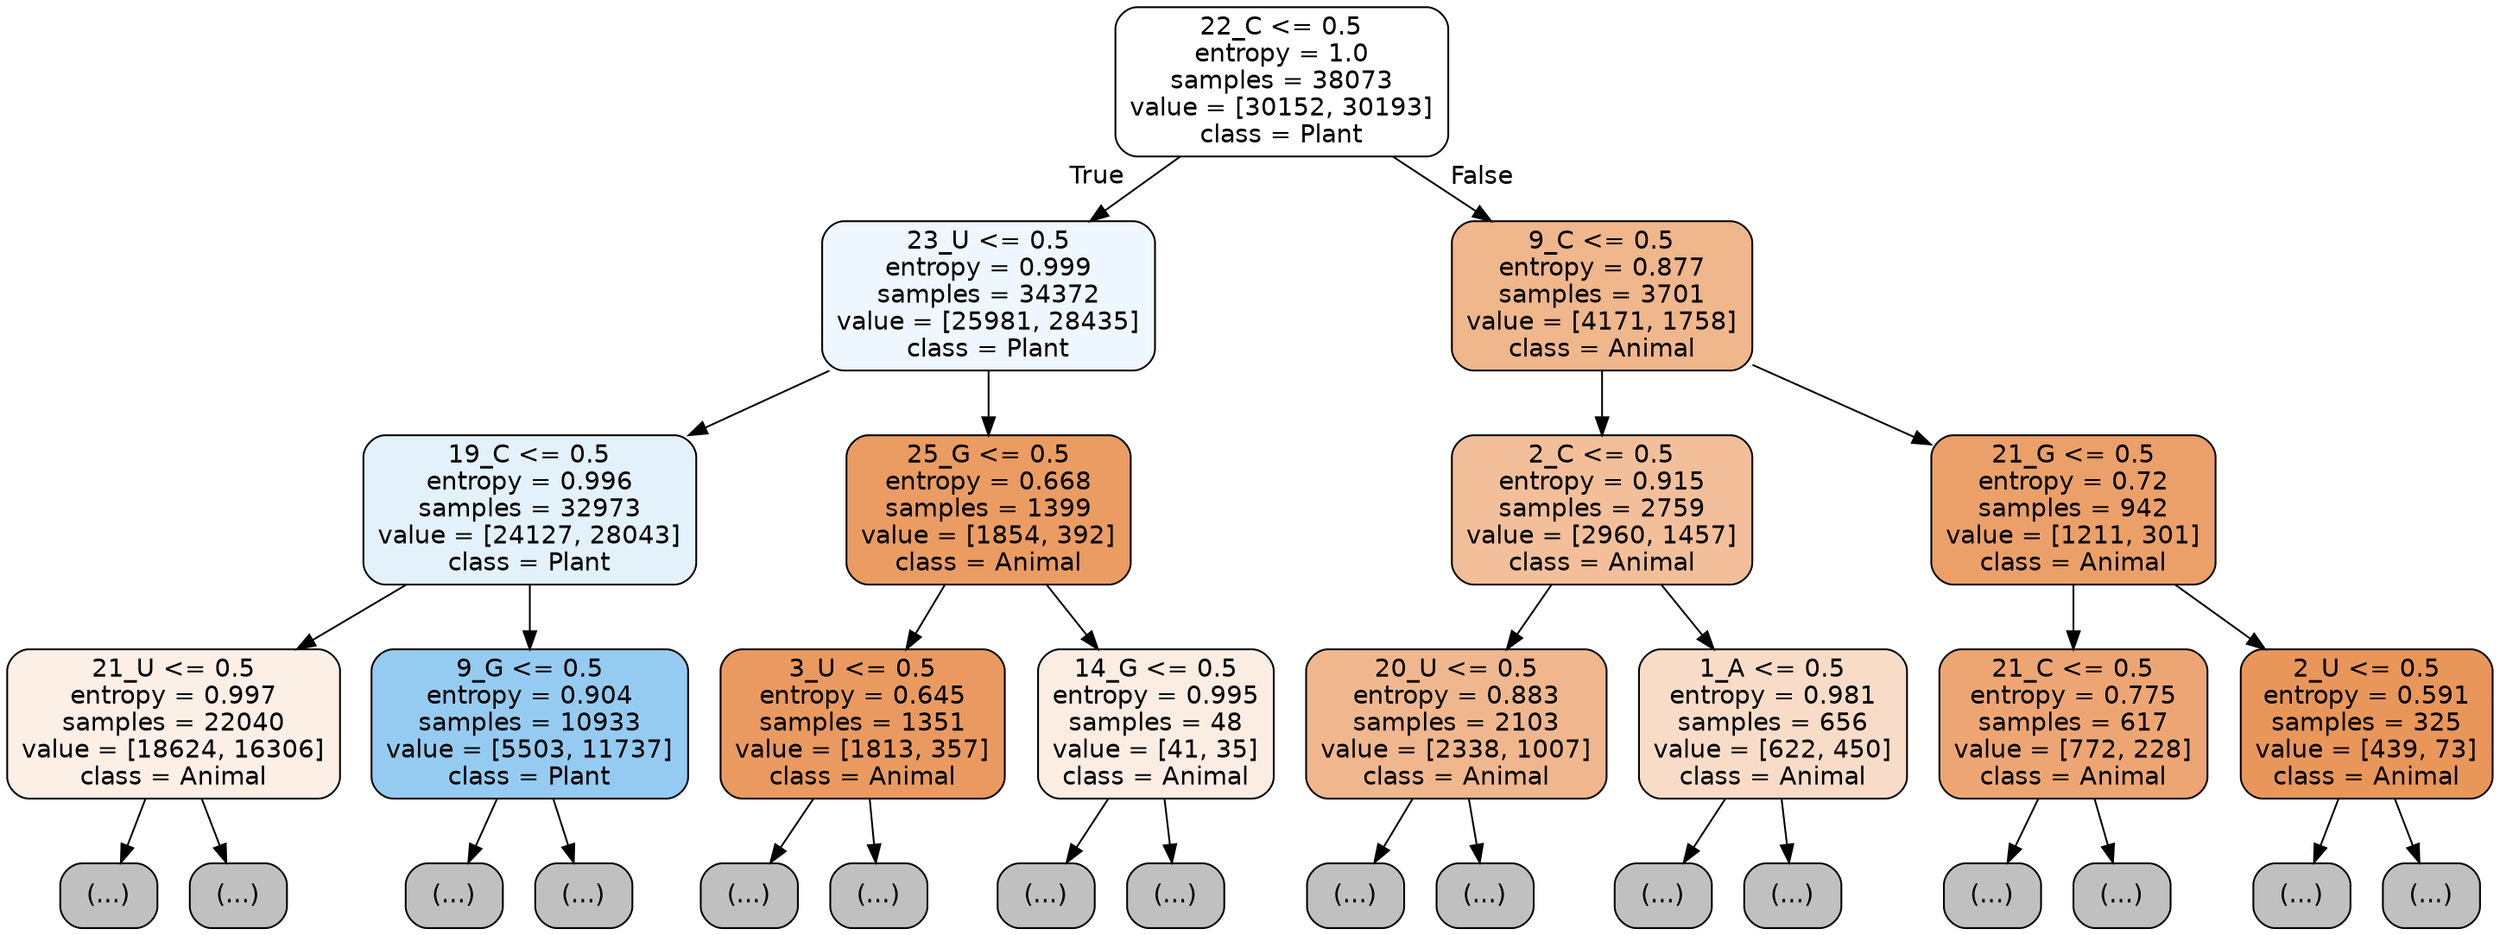 digraph Tree {
node [shape=box, style="filled, rounded", color="black", fontname="helvetica"] ;
edge [fontname="helvetica"] ;
0 [label="22_C <= 0.5\nentropy = 1.0\nsamples = 38073\nvalue = [30152, 30193]\nclass = Plant", fillcolor="#ffffff"] ;
1 [label="23_U <= 0.5\nentropy = 0.999\nsamples = 34372\nvalue = [25981, 28435]\nclass = Plant", fillcolor="#eef7fd"] ;
0 -> 1 [labeldistance=2.5, labelangle=45, headlabel="True"] ;
2 [label="19_C <= 0.5\nentropy = 0.996\nsamples = 32973\nvalue = [24127, 28043]\nclass = Plant", fillcolor="#e3f1fb"] ;
1 -> 2 ;
3 [label="21_U <= 0.5\nentropy = 0.997\nsamples = 22040\nvalue = [18624, 16306]\nclass = Animal", fillcolor="#fcefe6"] ;
2 -> 3 ;
4 [label="(...)", fillcolor="#C0C0C0"] ;
3 -> 4 ;
8757 [label="(...)", fillcolor="#C0C0C0"] ;
3 -> 8757 ;
11022 [label="9_G <= 0.5\nentropy = 0.904\nsamples = 10933\nvalue = [5503, 11737]\nclass = Plant", fillcolor="#96cbf1"] ;
2 -> 11022 ;
11023 [label="(...)", fillcolor="#C0C0C0"] ;
11022 -> 11023 ;
13602 [label="(...)", fillcolor="#C0C0C0"] ;
11022 -> 13602 ;
14531 [label="25_G <= 0.5\nentropy = 0.668\nsamples = 1399\nvalue = [1854, 392]\nclass = Animal", fillcolor="#ea9c63"] ;
1 -> 14531 ;
14532 [label="3_U <= 0.5\nentropy = 0.645\nsamples = 1351\nvalue = [1813, 357]\nclass = Animal", fillcolor="#ea9a60"] ;
14531 -> 14532 ;
14533 [label="(...)", fillcolor="#C0C0C0"] ;
14532 -> 14533 ;
14892 [label="(...)", fillcolor="#C0C0C0"] ;
14532 -> 14892 ;
15029 [label="14_G <= 0.5\nentropy = 0.995\nsamples = 48\nvalue = [41, 35]\nclass = Animal", fillcolor="#fbede2"] ;
14531 -> 15029 ;
15030 [label="(...)", fillcolor="#C0C0C0"] ;
15029 -> 15030 ;
15039 [label="(...)", fillcolor="#C0C0C0"] ;
15029 -> 15039 ;
15046 [label="9_C <= 0.5\nentropy = 0.877\nsamples = 3701\nvalue = [4171, 1758]\nclass = Animal", fillcolor="#f0b68c"] ;
0 -> 15046 [labeldistance=2.5, labelangle=-45, headlabel="False"] ;
15047 [label="2_C <= 0.5\nentropy = 0.915\nsamples = 2759\nvalue = [2960, 1457]\nclass = Animal", fillcolor="#f2bf9a"] ;
15046 -> 15047 ;
15048 [label="20_U <= 0.5\nentropy = 0.883\nsamples = 2103\nvalue = [2338, 1007]\nclass = Animal", fillcolor="#f0b78e"] ;
15047 -> 15048 ;
15049 [label="(...)", fillcolor="#C0C0C0"] ;
15048 -> 15049 ;
15812 [label="(...)", fillcolor="#C0C0C0"] ;
15048 -> 15812 ;
16103 [label="1_A <= 0.5\nentropy = 0.981\nsamples = 656\nvalue = [622, 450]\nclass = Animal", fillcolor="#f8dcc8"] ;
15047 -> 16103 ;
16104 [label="(...)", fillcolor="#C0C0C0"] ;
16103 -> 16104 ;
16373 [label="(...)", fillcolor="#C0C0C0"] ;
16103 -> 16373 ;
16414 [label="21_G <= 0.5\nentropy = 0.72\nsamples = 942\nvalue = [1211, 301]\nclass = Animal", fillcolor="#eba06a"] ;
15046 -> 16414 ;
16415 [label="21_C <= 0.5\nentropy = 0.775\nsamples = 617\nvalue = [772, 228]\nclass = Animal", fillcolor="#eda673"] ;
16414 -> 16415 ;
16416 [label="(...)", fillcolor="#C0C0C0"] ;
16415 -> 16416 ;
16621 [label="(...)", fillcolor="#C0C0C0"] ;
16415 -> 16621 ;
16744 [label="2_U <= 0.5\nentropy = 0.591\nsamples = 325\nvalue = [439, 73]\nclass = Animal", fillcolor="#e9965a"] ;
16414 -> 16744 ;
16745 [label="(...)", fillcolor="#C0C0C0"] ;
16744 -> 16745 ;
16864 [label="(...)", fillcolor="#C0C0C0"] ;
16744 -> 16864 ;
}